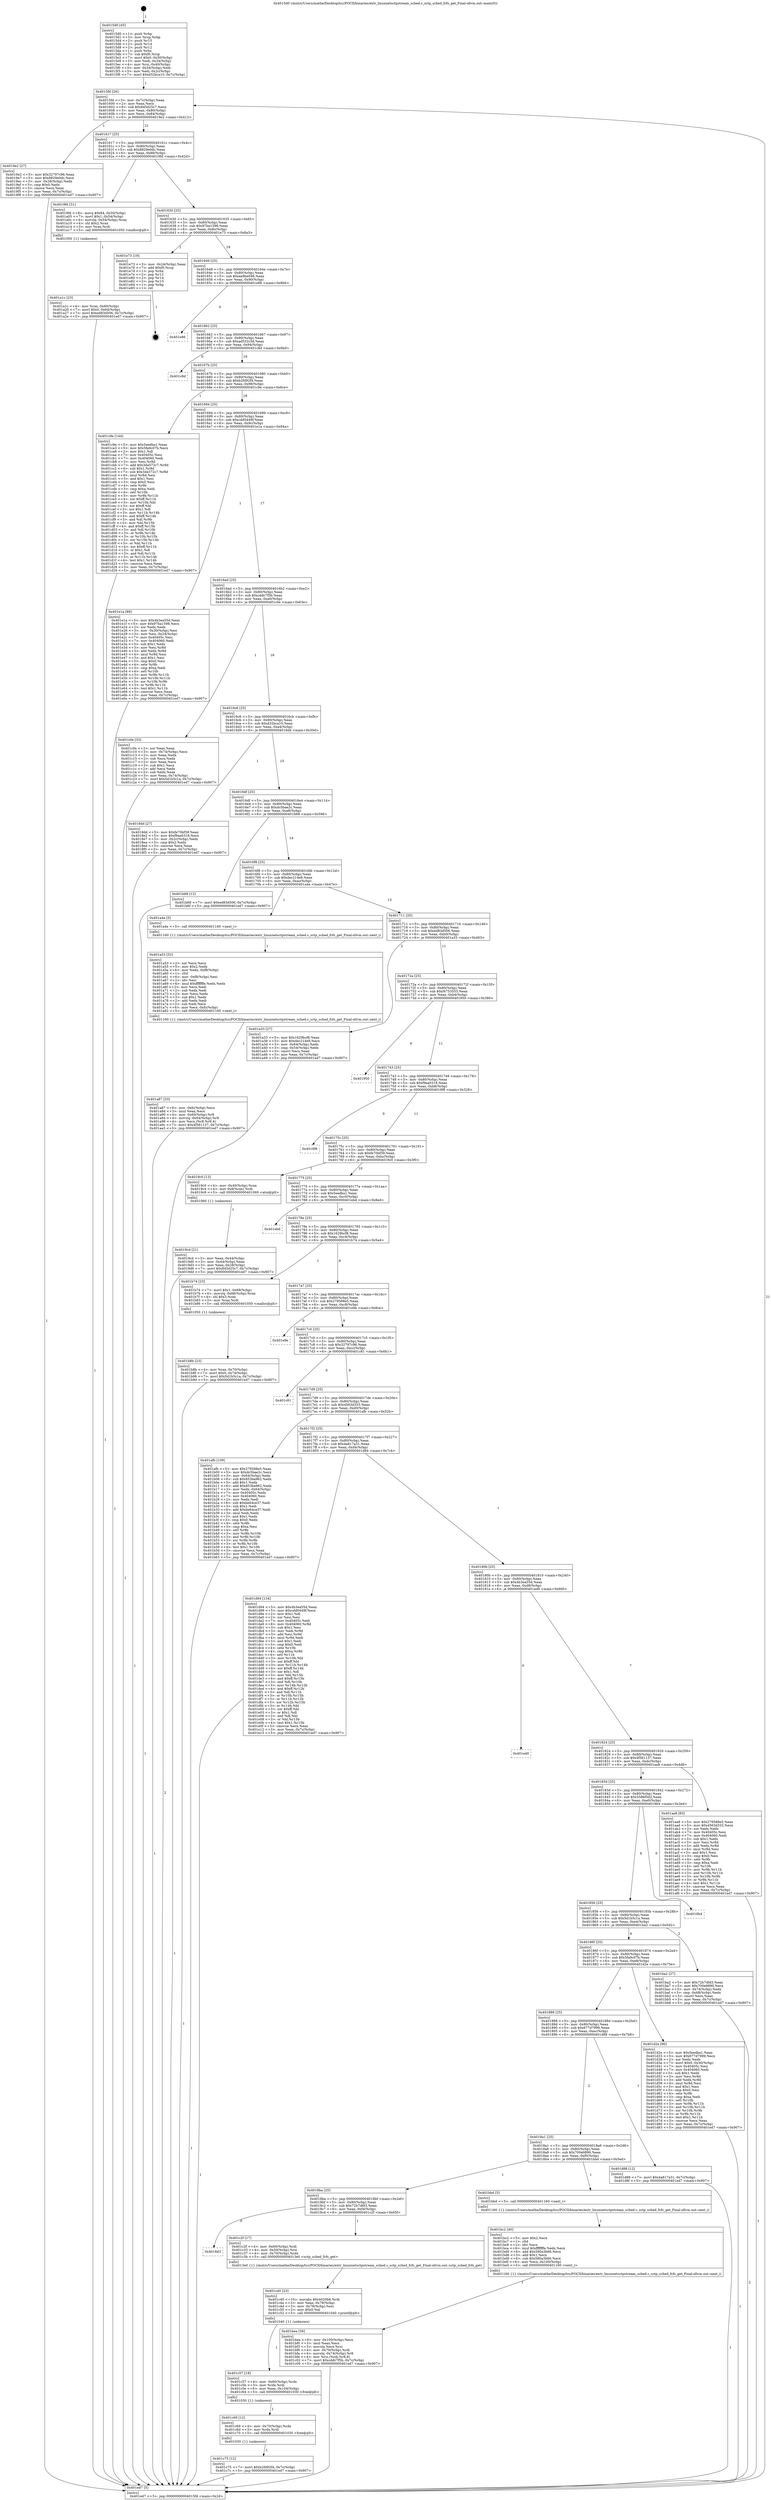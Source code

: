 digraph "0x4015d0" {
  label = "0x4015d0 (/mnt/c/Users/mathe/Desktop/tcc/POCII/binaries/extr_linuxnetsctpstream_sched.c_sctp_sched_fcfs_get_Final-ollvm.out::main(0))"
  labelloc = "t"
  node[shape=record]

  Entry [label="",width=0.3,height=0.3,shape=circle,fillcolor=black,style=filled]
  "0x4015fd" [label="{
     0x4015fd [26]\l
     | [instrs]\l
     &nbsp;&nbsp;0x4015fd \<+3\>: mov -0x7c(%rbp),%eax\l
     &nbsp;&nbsp;0x401600 \<+2\>: mov %eax,%ecx\l
     &nbsp;&nbsp;0x401602 \<+6\>: sub $0x845d25c7,%ecx\l
     &nbsp;&nbsp;0x401608 \<+3\>: mov %eax,-0x80(%rbp)\l
     &nbsp;&nbsp;0x40160b \<+6\>: mov %ecx,-0x84(%rbp)\l
     &nbsp;&nbsp;0x401611 \<+6\>: je 00000000004019e2 \<main+0x412\>\l
  }"]
  "0x4019e2" [label="{
     0x4019e2 [27]\l
     | [instrs]\l
     &nbsp;&nbsp;0x4019e2 \<+5\>: mov $0x32797c96,%eax\l
     &nbsp;&nbsp;0x4019e7 \<+5\>: mov $0x8829e0dc,%ecx\l
     &nbsp;&nbsp;0x4019ec \<+3\>: mov -0x28(%rbp),%edx\l
     &nbsp;&nbsp;0x4019ef \<+3\>: cmp $0x0,%edx\l
     &nbsp;&nbsp;0x4019f2 \<+3\>: cmove %ecx,%eax\l
     &nbsp;&nbsp;0x4019f5 \<+3\>: mov %eax,-0x7c(%rbp)\l
     &nbsp;&nbsp;0x4019f8 \<+5\>: jmp 0000000000401ed7 \<main+0x907\>\l
  }"]
  "0x401617" [label="{
     0x401617 [25]\l
     | [instrs]\l
     &nbsp;&nbsp;0x401617 \<+5\>: jmp 000000000040161c \<main+0x4c\>\l
     &nbsp;&nbsp;0x40161c \<+3\>: mov -0x80(%rbp),%eax\l
     &nbsp;&nbsp;0x40161f \<+5\>: sub $0x8829e0dc,%eax\l
     &nbsp;&nbsp;0x401624 \<+6\>: mov %eax,-0x88(%rbp)\l
     &nbsp;&nbsp;0x40162a \<+6\>: je 00000000004019fd \<main+0x42d\>\l
  }"]
  Exit [label="",width=0.3,height=0.3,shape=circle,fillcolor=black,style=filled,peripheries=2]
  "0x4019fd" [label="{
     0x4019fd [31]\l
     | [instrs]\l
     &nbsp;&nbsp;0x4019fd \<+8\>: movq $0x64,-0x50(%rbp)\l
     &nbsp;&nbsp;0x401a05 \<+7\>: movl $0x1,-0x54(%rbp)\l
     &nbsp;&nbsp;0x401a0c \<+4\>: movslq -0x54(%rbp),%rax\l
     &nbsp;&nbsp;0x401a10 \<+4\>: shl $0x2,%rax\l
     &nbsp;&nbsp;0x401a14 \<+3\>: mov %rax,%rdi\l
     &nbsp;&nbsp;0x401a17 \<+5\>: call 0000000000401050 \<malloc@plt\>\l
     | [calls]\l
     &nbsp;&nbsp;0x401050 \{1\} (unknown)\l
  }"]
  "0x401630" [label="{
     0x401630 [25]\l
     | [instrs]\l
     &nbsp;&nbsp;0x401630 \<+5\>: jmp 0000000000401635 \<main+0x65\>\l
     &nbsp;&nbsp;0x401635 \<+3\>: mov -0x80(%rbp),%eax\l
     &nbsp;&nbsp;0x401638 \<+5\>: sub $0x97ba1598,%eax\l
     &nbsp;&nbsp;0x40163d \<+6\>: mov %eax,-0x8c(%rbp)\l
     &nbsp;&nbsp;0x401643 \<+6\>: je 0000000000401e73 \<main+0x8a3\>\l
  }"]
  "0x401c75" [label="{
     0x401c75 [12]\l
     | [instrs]\l
     &nbsp;&nbsp;0x401c75 \<+7\>: movl $0xb2fd92f4,-0x7c(%rbp)\l
     &nbsp;&nbsp;0x401c7c \<+5\>: jmp 0000000000401ed7 \<main+0x907\>\l
  }"]
  "0x401e73" [label="{
     0x401e73 [19]\l
     | [instrs]\l
     &nbsp;&nbsp;0x401e73 \<+3\>: mov -0x24(%rbp),%eax\l
     &nbsp;&nbsp;0x401e76 \<+7\>: add $0xf0,%rsp\l
     &nbsp;&nbsp;0x401e7d \<+1\>: pop %rbx\l
     &nbsp;&nbsp;0x401e7e \<+2\>: pop %r12\l
     &nbsp;&nbsp;0x401e80 \<+2\>: pop %r14\l
     &nbsp;&nbsp;0x401e82 \<+2\>: pop %r15\l
     &nbsp;&nbsp;0x401e84 \<+1\>: pop %rbp\l
     &nbsp;&nbsp;0x401e85 \<+1\>: ret\l
  }"]
  "0x401649" [label="{
     0x401649 [25]\l
     | [instrs]\l
     &nbsp;&nbsp;0x401649 \<+5\>: jmp 000000000040164e \<main+0x7e\>\l
     &nbsp;&nbsp;0x40164e \<+3\>: mov -0x80(%rbp),%eax\l
     &nbsp;&nbsp;0x401651 \<+5\>: sub $0xaa9be046,%eax\l
     &nbsp;&nbsp;0x401656 \<+6\>: mov %eax,-0x90(%rbp)\l
     &nbsp;&nbsp;0x40165c \<+6\>: je 0000000000401e86 \<main+0x8b6\>\l
  }"]
  "0x401c69" [label="{
     0x401c69 [12]\l
     | [instrs]\l
     &nbsp;&nbsp;0x401c69 \<+4\>: mov -0x70(%rbp),%rdx\l
     &nbsp;&nbsp;0x401c6d \<+3\>: mov %rdx,%rdi\l
     &nbsp;&nbsp;0x401c70 \<+5\>: call 0000000000401030 \<free@plt\>\l
     | [calls]\l
     &nbsp;&nbsp;0x401030 \{1\} (unknown)\l
  }"]
  "0x401e86" [label="{
     0x401e86\l
  }", style=dashed]
  "0x401662" [label="{
     0x401662 [25]\l
     | [instrs]\l
     &nbsp;&nbsp;0x401662 \<+5\>: jmp 0000000000401667 \<main+0x97\>\l
     &nbsp;&nbsp;0x401667 \<+3\>: mov -0x80(%rbp),%eax\l
     &nbsp;&nbsp;0x40166a \<+5\>: sub $0xad532c3d,%eax\l
     &nbsp;&nbsp;0x40166f \<+6\>: mov %eax,-0x94(%rbp)\l
     &nbsp;&nbsp;0x401675 \<+6\>: je 0000000000401c8d \<main+0x6bd\>\l
  }"]
  "0x401c57" [label="{
     0x401c57 [18]\l
     | [instrs]\l
     &nbsp;&nbsp;0x401c57 \<+4\>: mov -0x60(%rbp),%rdx\l
     &nbsp;&nbsp;0x401c5b \<+3\>: mov %rdx,%rdi\l
     &nbsp;&nbsp;0x401c5e \<+6\>: mov %eax,-0x104(%rbp)\l
     &nbsp;&nbsp;0x401c64 \<+5\>: call 0000000000401030 \<free@plt\>\l
     | [calls]\l
     &nbsp;&nbsp;0x401030 \{1\} (unknown)\l
  }"]
  "0x401c8d" [label="{
     0x401c8d\l
  }", style=dashed]
  "0x40167b" [label="{
     0x40167b [25]\l
     | [instrs]\l
     &nbsp;&nbsp;0x40167b \<+5\>: jmp 0000000000401680 \<main+0xb0\>\l
     &nbsp;&nbsp;0x401680 \<+3\>: mov -0x80(%rbp),%eax\l
     &nbsp;&nbsp;0x401683 \<+5\>: sub $0xb2fd92f4,%eax\l
     &nbsp;&nbsp;0x401688 \<+6\>: mov %eax,-0x98(%rbp)\l
     &nbsp;&nbsp;0x40168e \<+6\>: je 0000000000401c9e \<main+0x6ce\>\l
  }"]
  "0x401c40" [label="{
     0x401c40 [23]\l
     | [instrs]\l
     &nbsp;&nbsp;0x401c40 \<+10\>: movabs $0x4020b6,%rdi\l
     &nbsp;&nbsp;0x401c4a \<+3\>: mov %eax,-0x78(%rbp)\l
     &nbsp;&nbsp;0x401c4d \<+3\>: mov -0x78(%rbp),%esi\l
     &nbsp;&nbsp;0x401c50 \<+2\>: mov $0x0,%al\l
     &nbsp;&nbsp;0x401c52 \<+5\>: call 0000000000401040 \<printf@plt\>\l
     | [calls]\l
     &nbsp;&nbsp;0x401040 \{1\} (unknown)\l
  }"]
  "0x401c9e" [label="{
     0x401c9e [144]\l
     | [instrs]\l
     &nbsp;&nbsp;0x401c9e \<+5\>: mov $0x5eedba1,%eax\l
     &nbsp;&nbsp;0x401ca3 \<+5\>: mov $0x5fa9c07b,%ecx\l
     &nbsp;&nbsp;0x401ca8 \<+2\>: mov $0x1,%dl\l
     &nbsp;&nbsp;0x401caa \<+7\>: mov 0x40405c,%esi\l
     &nbsp;&nbsp;0x401cb1 \<+7\>: mov 0x404060,%edi\l
     &nbsp;&nbsp;0x401cb8 \<+3\>: mov %esi,%r8d\l
     &nbsp;&nbsp;0x401cbb \<+7\>: add $0x3da572c7,%r8d\l
     &nbsp;&nbsp;0x401cc2 \<+4\>: sub $0x1,%r8d\l
     &nbsp;&nbsp;0x401cc6 \<+7\>: sub $0x3da572c7,%r8d\l
     &nbsp;&nbsp;0x401ccd \<+4\>: imul %r8d,%esi\l
     &nbsp;&nbsp;0x401cd1 \<+3\>: and $0x1,%esi\l
     &nbsp;&nbsp;0x401cd4 \<+3\>: cmp $0x0,%esi\l
     &nbsp;&nbsp;0x401cd7 \<+4\>: sete %r9b\l
     &nbsp;&nbsp;0x401cdb \<+3\>: cmp $0xa,%edi\l
     &nbsp;&nbsp;0x401cde \<+4\>: setl %r10b\l
     &nbsp;&nbsp;0x401ce2 \<+3\>: mov %r9b,%r11b\l
     &nbsp;&nbsp;0x401ce5 \<+4\>: xor $0xff,%r11b\l
     &nbsp;&nbsp;0x401ce9 \<+3\>: mov %r10b,%bl\l
     &nbsp;&nbsp;0x401cec \<+3\>: xor $0xff,%bl\l
     &nbsp;&nbsp;0x401cef \<+3\>: xor $0x1,%dl\l
     &nbsp;&nbsp;0x401cf2 \<+3\>: mov %r11b,%r14b\l
     &nbsp;&nbsp;0x401cf5 \<+4\>: and $0xff,%r14b\l
     &nbsp;&nbsp;0x401cf9 \<+3\>: and %dl,%r9b\l
     &nbsp;&nbsp;0x401cfc \<+3\>: mov %bl,%r15b\l
     &nbsp;&nbsp;0x401cff \<+4\>: and $0xff,%r15b\l
     &nbsp;&nbsp;0x401d03 \<+3\>: and %dl,%r10b\l
     &nbsp;&nbsp;0x401d06 \<+3\>: or %r9b,%r14b\l
     &nbsp;&nbsp;0x401d09 \<+3\>: or %r10b,%r15b\l
     &nbsp;&nbsp;0x401d0c \<+3\>: xor %r15b,%r14b\l
     &nbsp;&nbsp;0x401d0f \<+3\>: or %bl,%r11b\l
     &nbsp;&nbsp;0x401d12 \<+4\>: xor $0xff,%r11b\l
     &nbsp;&nbsp;0x401d16 \<+3\>: or $0x1,%dl\l
     &nbsp;&nbsp;0x401d19 \<+3\>: and %dl,%r11b\l
     &nbsp;&nbsp;0x401d1c \<+3\>: or %r11b,%r14b\l
     &nbsp;&nbsp;0x401d1f \<+4\>: test $0x1,%r14b\l
     &nbsp;&nbsp;0x401d23 \<+3\>: cmovne %ecx,%eax\l
     &nbsp;&nbsp;0x401d26 \<+3\>: mov %eax,-0x7c(%rbp)\l
     &nbsp;&nbsp;0x401d29 \<+5\>: jmp 0000000000401ed7 \<main+0x907\>\l
  }"]
  "0x401694" [label="{
     0x401694 [25]\l
     | [instrs]\l
     &nbsp;&nbsp;0x401694 \<+5\>: jmp 0000000000401699 \<main+0xc9\>\l
     &nbsp;&nbsp;0x401699 \<+3\>: mov -0x80(%rbp),%eax\l
     &nbsp;&nbsp;0x40169c \<+5\>: sub $0xcdd0449f,%eax\l
     &nbsp;&nbsp;0x4016a1 \<+6\>: mov %eax,-0x9c(%rbp)\l
     &nbsp;&nbsp;0x4016a7 \<+6\>: je 0000000000401e1a \<main+0x84a\>\l
  }"]
  "0x4018d3" [label="{
     0x4018d3\l
  }", style=dashed]
  "0x401e1a" [label="{
     0x401e1a [89]\l
     | [instrs]\l
     &nbsp;&nbsp;0x401e1a \<+5\>: mov $0x4b3ea55d,%eax\l
     &nbsp;&nbsp;0x401e1f \<+5\>: mov $0x97ba1598,%ecx\l
     &nbsp;&nbsp;0x401e24 \<+2\>: xor %edx,%edx\l
     &nbsp;&nbsp;0x401e26 \<+3\>: mov -0x30(%rbp),%esi\l
     &nbsp;&nbsp;0x401e29 \<+3\>: mov %esi,-0x24(%rbp)\l
     &nbsp;&nbsp;0x401e2c \<+7\>: mov 0x40405c,%esi\l
     &nbsp;&nbsp;0x401e33 \<+7\>: mov 0x404060,%edi\l
     &nbsp;&nbsp;0x401e3a \<+3\>: sub $0x1,%edx\l
     &nbsp;&nbsp;0x401e3d \<+3\>: mov %esi,%r8d\l
     &nbsp;&nbsp;0x401e40 \<+3\>: add %edx,%r8d\l
     &nbsp;&nbsp;0x401e43 \<+4\>: imul %r8d,%esi\l
     &nbsp;&nbsp;0x401e47 \<+3\>: and $0x1,%esi\l
     &nbsp;&nbsp;0x401e4a \<+3\>: cmp $0x0,%esi\l
     &nbsp;&nbsp;0x401e4d \<+4\>: sete %r9b\l
     &nbsp;&nbsp;0x401e51 \<+3\>: cmp $0xa,%edi\l
     &nbsp;&nbsp;0x401e54 \<+4\>: setl %r10b\l
     &nbsp;&nbsp;0x401e58 \<+3\>: mov %r9b,%r11b\l
     &nbsp;&nbsp;0x401e5b \<+3\>: and %r10b,%r11b\l
     &nbsp;&nbsp;0x401e5e \<+3\>: xor %r10b,%r9b\l
     &nbsp;&nbsp;0x401e61 \<+3\>: or %r9b,%r11b\l
     &nbsp;&nbsp;0x401e64 \<+4\>: test $0x1,%r11b\l
     &nbsp;&nbsp;0x401e68 \<+3\>: cmovne %ecx,%eax\l
     &nbsp;&nbsp;0x401e6b \<+3\>: mov %eax,-0x7c(%rbp)\l
     &nbsp;&nbsp;0x401e6e \<+5\>: jmp 0000000000401ed7 \<main+0x907\>\l
  }"]
  "0x4016ad" [label="{
     0x4016ad [25]\l
     | [instrs]\l
     &nbsp;&nbsp;0x4016ad \<+5\>: jmp 00000000004016b2 \<main+0xe2\>\l
     &nbsp;&nbsp;0x4016b2 \<+3\>: mov -0x80(%rbp),%eax\l
     &nbsp;&nbsp;0x4016b5 \<+5\>: sub $0xcddc7f5b,%eax\l
     &nbsp;&nbsp;0x4016ba \<+6\>: mov %eax,-0xa0(%rbp)\l
     &nbsp;&nbsp;0x4016c0 \<+6\>: je 0000000000401c0e \<main+0x63e\>\l
  }"]
  "0x401c2f" [label="{
     0x401c2f [17]\l
     | [instrs]\l
     &nbsp;&nbsp;0x401c2f \<+4\>: mov -0x60(%rbp),%rdi\l
     &nbsp;&nbsp;0x401c33 \<+4\>: mov -0x50(%rbp),%rsi\l
     &nbsp;&nbsp;0x401c37 \<+4\>: mov -0x70(%rbp),%rdx\l
     &nbsp;&nbsp;0x401c3b \<+5\>: call 00000000004013e0 \<sctp_sched_fcfs_get\>\l
     | [calls]\l
     &nbsp;&nbsp;0x4013e0 \{1\} (/mnt/c/Users/mathe/Desktop/tcc/POCII/binaries/extr_linuxnetsctpstream_sched.c_sctp_sched_fcfs_get_Final-ollvm.out::sctp_sched_fcfs_get)\l
  }"]
  "0x401c0e" [label="{
     0x401c0e [33]\l
     | [instrs]\l
     &nbsp;&nbsp;0x401c0e \<+2\>: xor %eax,%eax\l
     &nbsp;&nbsp;0x401c10 \<+3\>: mov -0x74(%rbp),%ecx\l
     &nbsp;&nbsp;0x401c13 \<+2\>: mov %eax,%edx\l
     &nbsp;&nbsp;0x401c15 \<+2\>: sub %ecx,%edx\l
     &nbsp;&nbsp;0x401c17 \<+2\>: mov %eax,%ecx\l
     &nbsp;&nbsp;0x401c19 \<+3\>: sub $0x1,%ecx\l
     &nbsp;&nbsp;0x401c1c \<+2\>: add %ecx,%edx\l
     &nbsp;&nbsp;0x401c1e \<+2\>: sub %edx,%eax\l
     &nbsp;&nbsp;0x401c20 \<+3\>: mov %eax,-0x74(%rbp)\l
     &nbsp;&nbsp;0x401c23 \<+7\>: movl $0x5d1b5c1a,-0x7c(%rbp)\l
     &nbsp;&nbsp;0x401c2a \<+5\>: jmp 0000000000401ed7 \<main+0x907\>\l
  }"]
  "0x4016c6" [label="{
     0x4016c6 [25]\l
     | [instrs]\l
     &nbsp;&nbsp;0x4016c6 \<+5\>: jmp 00000000004016cb \<main+0xfb\>\l
     &nbsp;&nbsp;0x4016cb \<+3\>: mov -0x80(%rbp),%eax\l
     &nbsp;&nbsp;0x4016ce \<+5\>: sub $0xd32bca10,%eax\l
     &nbsp;&nbsp;0x4016d3 \<+6\>: mov %eax,-0xa4(%rbp)\l
     &nbsp;&nbsp;0x4016d9 \<+6\>: je 00000000004018dd \<main+0x30d\>\l
  }"]
  "0x401bea" [label="{
     0x401bea [36]\l
     | [instrs]\l
     &nbsp;&nbsp;0x401bea \<+6\>: mov -0x100(%rbp),%ecx\l
     &nbsp;&nbsp;0x401bf0 \<+3\>: imul %eax,%ecx\l
     &nbsp;&nbsp;0x401bf3 \<+3\>: movslq %ecx,%rsi\l
     &nbsp;&nbsp;0x401bf6 \<+4\>: mov -0x70(%rbp),%rdi\l
     &nbsp;&nbsp;0x401bfa \<+4\>: movslq -0x74(%rbp),%r8\l
     &nbsp;&nbsp;0x401bfe \<+4\>: mov %rsi,(%rdi,%r8,8)\l
     &nbsp;&nbsp;0x401c02 \<+7\>: movl $0xcddc7f5b,-0x7c(%rbp)\l
     &nbsp;&nbsp;0x401c09 \<+5\>: jmp 0000000000401ed7 \<main+0x907\>\l
  }"]
  "0x4018dd" [label="{
     0x4018dd [27]\l
     | [instrs]\l
     &nbsp;&nbsp;0x4018dd \<+5\>: mov $0xfe70bf39,%eax\l
     &nbsp;&nbsp;0x4018e2 \<+5\>: mov $0xf9aa0318,%ecx\l
     &nbsp;&nbsp;0x4018e7 \<+3\>: mov -0x2c(%rbp),%edx\l
     &nbsp;&nbsp;0x4018ea \<+3\>: cmp $0x2,%edx\l
     &nbsp;&nbsp;0x4018ed \<+3\>: cmovne %ecx,%eax\l
     &nbsp;&nbsp;0x4018f0 \<+3\>: mov %eax,-0x7c(%rbp)\l
     &nbsp;&nbsp;0x4018f3 \<+5\>: jmp 0000000000401ed7 \<main+0x907\>\l
  }"]
  "0x4016df" [label="{
     0x4016df [25]\l
     | [instrs]\l
     &nbsp;&nbsp;0x4016df \<+5\>: jmp 00000000004016e4 \<main+0x114\>\l
     &nbsp;&nbsp;0x4016e4 \<+3\>: mov -0x80(%rbp),%eax\l
     &nbsp;&nbsp;0x4016e7 \<+5\>: sub $0xdc5bae2c,%eax\l
     &nbsp;&nbsp;0x4016ec \<+6\>: mov %eax,-0xa8(%rbp)\l
     &nbsp;&nbsp;0x4016f2 \<+6\>: je 0000000000401b68 \<main+0x598\>\l
  }"]
  "0x401ed7" [label="{
     0x401ed7 [5]\l
     | [instrs]\l
     &nbsp;&nbsp;0x401ed7 \<+5\>: jmp 00000000004015fd \<main+0x2d\>\l
  }"]
  "0x4015d0" [label="{
     0x4015d0 [45]\l
     | [instrs]\l
     &nbsp;&nbsp;0x4015d0 \<+1\>: push %rbp\l
     &nbsp;&nbsp;0x4015d1 \<+3\>: mov %rsp,%rbp\l
     &nbsp;&nbsp;0x4015d4 \<+2\>: push %r15\l
     &nbsp;&nbsp;0x4015d6 \<+2\>: push %r14\l
     &nbsp;&nbsp;0x4015d8 \<+2\>: push %r12\l
     &nbsp;&nbsp;0x4015da \<+1\>: push %rbx\l
     &nbsp;&nbsp;0x4015db \<+7\>: sub $0xf0,%rsp\l
     &nbsp;&nbsp;0x4015e2 \<+7\>: movl $0x0,-0x30(%rbp)\l
     &nbsp;&nbsp;0x4015e9 \<+3\>: mov %edi,-0x34(%rbp)\l
     &nbsp;&nbsp;0x4015ec \<+4\>: mov %rsi,-0x40(%rbp)\l
     &nbsp;&nbsp;0x4015f0 \<+3\>: mov -0x34(%rbp),%edi\l
     &nbsp;&nbsp;0x4015f3 \<+3\>: mov %edi,-0x2c(%rbp)\l
     &nbsp;&nbsp;0x4015f6 \<+7\>: movl $0xd32bca10,-0x7c(%rbp)\l
  }"]
  "0x401bc2" [label="{
     0x401bc2 [40]\l
     | [instrs]\l
     &nbsp;&nbsp;0x401bc2 \<+5\>: mov $0x2,%ecx\l
     &nbsp;&nbsp;0x401bc7 \<+1\>: cltd\l
     &nbsp;&nbsp;0x401bc8 \<+2\>: idiv %ecx\l
     &nbsp;&nbsp;0x401bca \<+6\>: imul $0xfffffffe,%edx,%ecx\l
     &nbsp;&nbsp;0x401bd0 \<+6\>: add $0x580a3b66,%ecx\l
     &nbsp;&nbsp;0x401bd6 \<+3\>: add $0x1,%ecx\l
     &nbsp;&nbsp;0x401bd9 \<+6\>: sub $0x580a3b66,%ecx\l
     &nbsp;&nbsp;0x401bdf \<+6\>: mov %ecx,-0x100(%rbp)\l
     &nbsp;&nbsp;0x401be5 \<+5\>: call 0000000000401160 \<next_i\>\l
     | [calls]\l
     &nbsp;&nbsp;0x401160 \{1\} (/mnt/c/Users/mathe/Desktop/tcc/POCII/binaries/extr_linuxnetsctpstream_sched.c_sctp_sched_fcfs_get_Final-ollvm.out::next_i)\l
  }"]
  "0x401b68" [label="{
     0x401b68 [12]\l
     | [instrs]\l
     &nbsp;&nbsp;0x401b68 \<+7\>: movl $0xed83d506,-0x7c(%rbp)\l
     &nbsp;&nbsp;0x401b6f \<+5\>: jmp 0000000000401ed7 \<main+0x907\>\l
  }"]
  "0x4016f8" [label="{
     0x4016f8 [25]\l
     | [instrs]\l
     &nbsp;&nbsp;0x4016f8 \<+5\>: jmp 00000000004016fd \<main+0x12d\>\l
     &nbsp;&nbsp;0x4016fd \<+3\>: mov -0x80(%rbp),%eax\l
     &nbsp;&nbsp;0x401700 \<+5\>: sub $0xdec214e9,%eax\l
     &nbsp;&nbsp;0x401705 \<+6\>: mov %eax,-0xac(%rbp)\l
     &nbsp;&nbsp;0x40170b \<+6\>: je 0000000000401a4e \<main+0x47e\>\l
  }"]
  "0x4018ba" [label="{
     0x4018ba [25]\l
     | [instrs]\l
     &nbsp;&nbsp;0x4018ba \<+5\>: jmp 00000000004018bf \<main+0x2ef\>\l
     &nbsp;&nbsp;0x4018bf \<+3\>: mov -0x80(%rbp),%eax\l
     &nbsp;&nbsp;0x4018c2 \<+5\>: sub $0x72b7dfd3,%eax\l
     &nbsp;&nbsp;0x4018c7 \<+6\>: mov %eax,-0xf4(%rbp)\l
     &nbsp;&nbsp;0x4018cd \<+6\>: je 0000000000401c2f \<main+0x65f\>\l
  }"]
  "0x401a4e" [label="{
     0x401a4e [5]\l
     | [instrs]\l
     &nbsp;&nbsp;0x401a4e \<+5\>: call 0000000000401160 \<next_i\>\l
     | [calls]\l
     &nbsp;&nbsp;0x401160 \{1\} (/mnt/c/Users/mathe/Desktop/tcc/POCII/binaries/extr_linuxnetsctpstream_sched.c_sctp_sched_fcfs_get_Final-ollvm.out::next_i)\l
  }"]
  "0x401711" [label="{
     0x401711 [25]\l
     | [instrs]\l
     &nbsp;&nbsp;0x401711 \<+5\>: jmp 0000000000401716 \<main+0x146\>\l
     &nbsp;&nbsp;0x401716 \<+3\>: mov -0x80(%rbp),%eax\l
     &nbsp;&nbsp;0x401719 \<+5\>: sub $0xed83d506,%eax\l
     &nbsp;&nbsp;0x40171e \<+6\>: mov %eax,-0xb0(%rbp)\l
     &nbsp;&nbsp;0x401724 \<+6\>: je 0000000000401a33 \<main+0x463\>\l
  }"]
  "0x401bbd" [label="{
     0x401bbd [5]\l
     | [instrs]\l
     &nbsp;&nbsp;0x401bbd \<+5\>: call 0000000000401160 \<next_i\>\l
     | [calls]\l
     &nbsp;&nbsp;0x401160 \{1\} (/mnt/c/Users/mathe/Desktop/tcc/POCII/binaries/extr_linuxnetsctpstream_sched.c_sctp_sched_fcfs_get_Final-ollvm.out::next_i)\l
  }"]
  "0x401a33" [label="{
     0x401a33 [27]\l
     | [instrs]\l
     &nbsp;&nbsp;0x401a33 \<+5\>: mov $0x1629bcf8,%eax\l
     &nbsp;&nbsp;0x401a38 \<+5\>: mov $0xdec214e9,%ecx\l
     &nbsp;&nbsp;0x401a3d \<+3\>: mov -0x64(%rbp),%edx\l
     &nbsp;&nbsp;0x401a40 \<+3\>: cmp -0x54(%rbp),%edx\l
     &nbsp;&nbsp;0x401a43 \<+3\>: cmovl %ecx,%eax\l
     &nbsp;&nbsp;0x401a46 \<+3\>: mov %eax,-0x7c(%rbp)\l
     &nbsp;&nbsp;0x401a49 \<+5\>: jmp 0000000000401ed7 \<main+0x907\>\l
  }"]
  "0x40172a" [label="{
     0x40172a [25]\l
     | [instrs]\l
     &nbsp;&nbsp;0x40172a \<+5\>: jmp 000000000040172f \<main+0x15f\>\l
     &nbsp;&nbsp;0x40172f \<+3\>: mov -0x80(%rbp),%eax\l
     &nbsp;&nbsp;0x401732 \<+5\>: sub $0xf4753553,%eax\l
     &nbsp;&nbsp;0x401737 \<+6\>: mov %eax,-0xb4(%rbp)\l
     &nbsp;&nbsp;0x40173d \<+6\>: je 0000000000401950 \<main+0x380\>\l
  }"]
  "0x4018a1" [label="{
     0x4018a1 [25]\l
     | [instrs]\l
     &nbsp;&nbsp;0x4018a1 \<+5\>: jmp 00000000004018a6 \<main+0x2d6\>\l
     &nbsp;&nbsp;0x4018a6 \<+3\>: mov -0x80(%rbp),%eax\l
     &nbsp;&nbsp;0x4018a9 \<+5\>: sub $0x700e9890,%eax\l
     &nbsp;&nbsp;0x4018ae \<+6\>: mov %eax,-0xf0(%rbp)\l
     &nbsp;&nbsp;0x4018b4 \<+6\>: je 0000000000401bbd \<main+0x5ed\>\l
  }"]
  "0x401950" [label="{
     0x401950\l
  }", style=dashed]
  "0x401743" [label="{
     0x401743 [25]\l
     | [instrs]\l
     &nbsp;&nbsp;0x401743 \<+5\>: jmp 0000000000401748 \<main+0x178\>\l
     &nbsp;&nbsp;0x401748 \<+3\>: mov -0x80(%rbp),%eax\l
     &nbsp;&nbsp;0x40174b \<+5\>: sub $0xf9aa0318,%eax\l
     &nbsp;&nbsp;0x401750 \<+6\>: mov %eax,-0xb8(%rbp)\l
     &nbsp;&nbsp;0x401756 \<+6\>: je 00000000004018f8 \<main+0x328\>\l
  }"]
  "0x401d88" [label="{
     0x401d88 [12]\l
     | [instrs]\l
     &nbsp;&nbsp;0x401d88 \<+7\>: movl $0x4a817a31,-0x7c(%rbp)\l
     &nbsp;&nbsp;0x401d8f \<+5\>: jmp 0000000000401ed7 \<main+0x907\>\l
  }"]
  "0x4018f8" [label="{
     0x4018f8\l
  }", style=dashed]
  "0x40175c" [label="{
     0x40175c [25]\l
     | [instrs]\l
     &nbsp;&nbsp;0x40175c \<+5\>: jmp 0000000000401761 \<main+0x191\>\l
     &nbsp;&nbsp;0x401761 \<+3\>: mov -0x80(%rbp),%eax\l
     &nbsp;&nbsp;0x401764 \<+5\>: sub $0xfe70bf39,%eax\l
     &nbsp;&nbsp;0x401769 \<+6\>: mov %eax,-0xbc(%rbp)\l
     &nbsp;&nbsp;0x40176f \<+6\>: je 00000000004019c0 \<main+0x3f0\>\l
  }"]
  "0x401888" [label="{
     0x401888 [25]\l
     | [instrs]\l
     &nbsp;&nbsp;0x401888 \<+5\>: jmp 000000000040188d \<main+0x2bd\>\l
     &nbsp;&nbsp;0x40188d \<+3\>: mov -0x80(%rbp),%eax\l
     &nbsp;&nbsp;0x401890 \<+5\>: sub $0x677d7999,%eax\l
     &nbsp;&nbsp;0x401895 \<+6\>: mov %eax,-0xec(%rbp)\l
     &nbsp;&nbsp;0x40189b \<+6\>: je 0000000000401d88 \<main+0x7b8\>\l
  }"]
  "0x4019c0" [label="{
     0x4019c0 [13]\l
     | [instrs]\l
     &nbsp;&nbsp;0x4019c0 \<+4\>: mov -0x40(%rbp),%rax\l
     &nbsp;&nbsp;0x4019c4 \<+4\>: mov 0x8(%rax),%rdi\l
     &nbsp;&nbsp;0x4019c8 \<+5\>: call 0000000000401060 \<atoi@plt\>\l
     | [calls]\l
     &nbsp;&nbsp;0x401060 \{1\} (unknown)\l
  }"]
  "0x401775" [label="{
     0x401775 [25]\l
     | [instrs]\l
     &nbsp;&nbsp;0x401775 \<+5\>: jmp 000000000040177a \<main+0x1aa\>\l
     &nbsp;&nbsp;0x40177a \<+3\>: mov -0x80(%rbp),%eax\l
     &nbsp;&nbsp;0x40177d \<+5\>: sub $0x5eedba1,%eax\l
     &nbsp;&nbsp;0x401782 \<+6\>: mov %eax,-0xc0(%rbp)\l
     &nbsp;&nbsp;0x401788 \<+6\>: je 0000000000401ebd \<main+0x8ed\>\l
  }"]
  "0x4019cd" [label="{
     0x4019cd [21]\l
     | [instrs]\l
     &nbsp;&nbsp;0x4019cd \<+3\>: mov %eax,-0x44(%rbp)\l
     &nbsp;&nbsp;0x4019d0 \<+3\>: mov -0x44(%rbp),%eax\l
     &nbsp;&nbsp;0x4019d3 \<+3\>: mov %eax,-0x28(%rbp)\l
     &nbsp;&nbsp;0x4019d6 \<+7\>: movl $0x845d25c7,-0x7c(%rbp)\l
     &nbsp;&nbsp;0x4019dd \<+5\>: jmp 0000000000401ed7 \<main+0x907\>\l
  }"]
  "0x401a1c" [label="{
     0x401a1c [23]\l
     | [instrs]\l
     &nbsp;&nbsp;0x401a1c \<+4\>: mov %rax,-0x60(%rbp)\l
     &nbsp;&nbsp;0x401a20 \<+7\>: movl $0x0,-0x64(%rbp)\l
     &nbsp;&nbsp;0x401a27 \<+7\>: movl $0xed83d506,-0x7c(%rbp)\l
     &nbsp;&nbsp;0x401a2e \<+5\>: jmp 0000000000401ed7 \<main+0x907\>\l
  }"]
  "0x401a53" [label="{
     0x401a53 [52]\l
     | [instrs]\l
     &nbsp;&nbsp;0x401a53 \<+2\>: xor %ecx,%ecx\l
     &nbsp;&nbsp;0x401a55 \<+5\>: mov $0x2,%edx\l
     &nbsp;&nbsp;0x401a5a \<+6\>: mov %edx,-0xf8(%rbp)\l
     &nbsp;&nbsp;0x401a60 \<+1\>: cltd\l
     &nbsp;&nbsp;0x401a61 \<+6\>: mov -0xf8(%rbp),%esi\l
     &nbsp;&nbsp;0x401a67 \<+2\>: idiv %esi\l
     &nbsp;&nbsp;0x401a69 \<+6\>: imul $0xfffffffe,%edx,%edx\l
     &nbsp;&nbsp;0x401a6f \<+2\>: mov %ecx,%edi\l
     &nbsp;&nbsp;0x401a71 \<+2\>: sub %edx,%edi\l
     &nbsp;&nbsp;0x401a73 \<+2\>: mov %ecx,%edx\l
     &nbsp;&nbsp;0x401a75 \<+3\>: sub $0x1,%edx\l
     &nbsp;&nbsp;0x401a78 \<+2\>: add %edx,%edi\l
     &nbsp;&nbsp;0x401a7a \<+2\>: sub %edi,%ecx\l
     &nbsp;&nbsp;0x401a7c \<+6\>: mov %ecx,-0xfc(%rbp)\l
     &nbsp;&nbsp;0x401a82 \<+5\>: call 0000000000401160 \<next_i\>\l
     | [calls]\l
     &nbsp;&nbsp;0x401160 \{1\} (/mnt/c/Users/mathe/Desktop/tcc/POCII/binaries/extr_linuxnetsctpstream_sched.c_sctp_sched_fcfs_get_Final-ollvm.out::next_i)\l
  }"]
  "0x401a87" [label="{
     0x401a87 [33]\l
     | [instrs]\l
     &nbsp;&nbsp;0x401a87 \<+6\>: mov -0xfc(%rbp),%ecx\l
     &nbsp;&nbsp;0x401a8d \<+3\>: imul %eax,%ecx\l
     &nbsp;&nbsp;0x401a90 \<+4\>: mov -0x60(%rbp),%r8\l
     &nbsp;&nbsp;0x401a94 \<+4\>: movslq -0x64(%rbp),%r9\l
     &nbsp;&nbsp;0x401a98 \<+4\>: mov %ecx,(%r8,%r9,4)\l
     &nbsp;&nbsp;0x401a9c \<+7\>: movl $0x4f561137,-0x7c(%rbp)\l
     &nbsp;&nbsp;0x401aa3 \<+5\>: jmp 0000000000401ed7 \<main+0x907\>\l
  }"]
  "0x401d2e" [label="{
     0x401d2e [90]\l
     | [instrs]\l
     &nbsp;&nbsp;0x401d2e \<+5\>: mov $0x5eedba1,%eax\l
     &nbsp;&nbsp;0x401d33 \<+5\>: mov $0x677d7999,%ecx\l
     &nbsp;&nbsp;0x401d38 \<+2\>: xor %edx,%edx\l
     &nbsp;&nbsp;0x401d3a \<+7\>: movl $0x0,-0x30(%rbp)\l
     &nbsp;&nbsp;0x401d41 \<+7\>: mov 0x40405c,%esi\l
     &nbsp;&nbsp;0x401d48 \<+7\>: mov 0x404060,%edi\l
     &nbsp;&nbsp;0x401d4f \<+3\>: sub $0x1,%edx\l
     &nbsp;&nbsp;0x401d52 \<+3\>: mov %esi,%r8d\l
     &nbsp;&nbsp;0x401d55 \<+3\>: add %edx,%r8d\l
     &nbsp;&nbsp;0x401d58 \<+4\>: imul %r8d,%esi\l
     &nbsp;&nbsp;0x401d5c \<+3\>: and $0x1,%esi\l
     &nbsp;&nbsp;0x401d5f \<+3\>: cmp $0x0,%esi\l
     &nbsp;&nbsp;0x401d62 \<+4\>: sete %r9b\l
     &nbsp;&nbsp;0x401d66 \<+3\>: cmp $0xa,%edi\l
     &nbsp;&nbsp;0x401d69 \<+4\>: setl %r10b\l
     &nbsp;&nbsp;0x401d6d \<+3\>: mov %r9b,%r11b\l
     &nbsp;&nbsp;0x401d70 \<+3\>: and %r10b,%r11b\l
     &nbsp;&nbsp;0x401d73 \<+3\>: xor %r10b,%r9b\l
     &nbsp;&nbsp;0x401d76 \<+3\>: or %r9b,%r11b\l
     &nbsp;&nbsp;0x401d79 \<+4\>: test $0x1,%r11b\l
     &nbsp;&nbsp;0x401d7d \<+3\>: cmovne %ecx,%eax\l
     &nbsp;&nbsp;0x401d80 \<+3\>: mov %eax,-0x7c(%rbp)\l
     &nbsp;&nbsp;0x401d83 \<+5\>: jmp 0000000000401ed7 \<main+0x907\>\l
  }"]
  "0x401ebd" [label="{
     0x401ebd\l
  }", style=dashed]
  "0x40178e" [label="{
     0x40178e [25]\l
     | [instrs]\l
     &nbsp;&nbsp;0x40178e \<+5\>: jmp 0000000000401793 \<main+0x1c3\>\l
     &nbsp;&nbsp;0x401793 \<+3\>: mov -0x80(%rbp),%eax\l
     &nbsp;&nbsp;0x401796 \<+5\>: sub $0x1629bcf8,%eax\l
     &nbsp;&nbsp;0x40179b \<+6\>: mov %eax,-0xc4(%rbp)\l
     &nbsp;&nbsp;0x4017a1 \<+6\>: je 0000000000401b74 \<main+0x5a4\>\l
  }"]
  "0x40186f" [label="{
     0x40186f [25]\l
     | [instrs]\l
     &nbsp;&nbsp;0x40186f \<+5\>: jmp 0000000000401874 \<main+0x2a4\>\l
     &nbsp;&nbsp;0x401874 \<+3\>: mov -0x80(%rbp),%eax\l
     &nbsp;&nbsp;0x401877 \<+5\>: sub $0x5fa9c07b,%eax\l
     &nbsp;&nbsp;0x40187c \<+6\>: mov %eax,-0xe8(%rbp)\l
     &nbsp;&nbsp;0x401882 \<+6\>: je 0000000000401d2e \<main+0x75e\>\l
  }"]
  "0x401b74" [label="{
     0x401b74 [23]\l
     | [instrs]\l
     &nbsp;&nbsp;0x401b74 \<+7\>: movl $0x1,-0x68(%rbp)\l
     &nbsp;&nbsp;0x401b7b \<+4\>: movslq -0x68(%rbp),%rax\l
     &nbsp;&nbsp;0x401b7f \<+4\>: shl $0x3,%rax\l
     &nbsp;&nbsp;0x401b83 \<+3\>: mov %rax,%rdi\l
     &nbsp;&nbsp;0x401b86 \<+5\>: call 0000000000401050 \<malloc@plt\>\l
     | [calls]\l
     &nbsp;&nbsp;0x401050 \{1\} (unknown)\l
  }"]
  "0x4017a7" [label="{
     0x4017a7 [25]\l
     | [instrs]\l
     &nbsp;&nbsp;0x4017a7 \<+5\>: jmp 00000000004017ac \<main+0x1dc\>\l
     &nbsp;&nbsp;0x4017ac \<+3\>: mov -0x80(%rbp),%eax\l
     &nbsp;&nbsp;0x4017af \<+5\>: sub $0x279588e5,%eax\l
     &nbsp;&nbsp;0x4017b4 \<+6\>: mov %eax,-0xc8(%rbp)\l
     &nbsp;&nbsp;0x4017ba \<+6\>: je 0000000000401e9e \<main+0x8ce\>\l
  }"]
  "0x401ba2" [label="{
     0x401ba2 [27]\l
     | [instrs]\l
     &nbsp;&nbsp;0x401ba2 \<+5\>: mov $0x72b7dfd3,%eax\l
     &nbsp;&nbsp;0x401ba7 \<+5\>: mov $0x700e9890,%ecx\l
     &nbsp;&nbsp;0x401bac \<+3\>: mov -0x74(%rbp),%edx\l
     &nbsp;&nbsp;0x401baf \<+3\>: cmp -0x68(%rbp),%edx\l
     &nbsp;&nbsp;0x401bb2 \<+3\>: cmovl %ecx,%eax\l
     &nbsp;&nbsp;0x401bb5 \<+3\>: mov %eax,-0x7c(%rbp)\l
     &nbsp;&nbsp;0x401bb8 \<+5\>: jmp 0000000000401ed7 \<main+0x907\>\l
  }"]
  "0x401e9e" [label="{
     0x401e9e\l
  }", style=dashed]
  "0x4017c0" [label="{
     0x4017c0 [25]\l
     | [instrs]\l
     &nbsp;&nbsp;0x4017c0 \<+5\>: jmp 00000000004017c5 \<main+0x1f5\>\l
     &nbsp;&nbsp;0x4017c5 \<+3\>: mov -0x80(%rbp),%eax\l
     &nbsp;&nbsp;0x4017c8 \<+5\>: sub $0x32797c96,%eax\l
     &nbsp;&nbsp;0x4017cd \<+6\>: mov %eax,-0xcc(%rbp)\l
     &nbsp;&nbsp;0x4017d3 \<+6\>: je 0000000000401c81 \<main+0x6b1\>\l
  }"]
  "0x401856" [label="{
     0x401856 [25]\l
     | [instrs]\l
     &nbsp;&nbsp;0x401856 \<+5\>: jmp 000000000040185b \<main+0x28b\>\l
     &nbsp;&nbsp;0x40185b \<+3\>: mov -0x80(%rbp),%eax\l
     &nbsp;&nbsp;0x40185e \<+5\>: sub $0x5d1b5c1a,%eax\l
     &nbsp;&nbsp;0x401863 \<+6\>: mov %eax,-0xe4(%rbp)\l
     &nbsp;&nbsp;0x401869 \<+6\>: je 0000000000401ba2 \<main+0x5d2\>\l
  }"]
  "0x401c81" [label="{
     0x401c81\l
  }", style=dashed]
  "0x4017d9" [label="{
     0x4017d9 [25]\l
     | [instrs]\l
     &nbsp;&nbsp;0x4017d9 \<+5\>: jmp 00000000004017de \<main+0x20e\>\l
     &nbsp;&nbsp;0x4017de \<+3\>: mov -0x80(%rbp),%eax\l
     &nbsp;&nbsp;0x4017e1 \<+5\>: sub $0x4563d333,%eax\l
     &nbsp;&nbsp;0x4017e6 \<+6\>: mov %eax,-0xd0(%rbp)\l
     &nbsp;&nbsp;0x4017ec \<+6\>: je 0000000000401afb \<main+0x52b\>\l
  }"]
  "0x4019b4" [label="{
     0x4019b4\l
  }", style=dashed]
  "0x401afb" [label="{
     0x401afb [109]\l
     | [instrs]\l
     &nbsp;&nbsp;0x401afb \<+5\>: mov $0x279588e5,%eax\l
     &nbsp;&nbsp;0x401b00 \<+5\>: mov $0xdc5bae2c,%ecx\l
     &nbsp;&nbsp;0x401b05 \<+3\>: mov -0x64(%rbp),%edx\l
     &nbsp;&nbsp;0x401b08 \<+6\>: sub $0x853ba962,%edx\l
     &nbsp;&nbsp;0x401b0e \<+3\>: add $0x1,%edx\l
     &nbsp;&nbsp;0x401b11 \<+6\>: add $0x853ba962,%edx\l
     &nbsp;&nbsp;0x401b17 \<+3\>: mov %edx,-0x64(%rbp)\l
     &nbsp;&nbsp;0x401b1a \<+7\>: mov 0x40405c,%edx\l
     &nbsp;&nbsp;0x401b21 \<+7\>: mov 0x404060,%esi\l
     &nbsp;&nbsp;0x401b28 \<+2\>: mov %edx,%edi\l
     &nbsp;&nbsp;0x401b2a \<+6\>: sub $0xbe64ce37,%edi\l
     &nbsp;&nbsp;0x401b30 \<+3\>: sub $0x1,%edi\l
     &nbsp;&nbsp;0x401b33 \<+6\>: add $0xbe64ce37,%edi\l
     &nbsp;&nbsp;0x401b39 \<+3\>: imul %edi,%edx\l
     &nbsp;&nbsp;0x401b3c \<+3\>: and $0x1,%edx\l
     &nbsp;&nbsp;0x401b3f \<+3\>: cmp $0x0,%edx\l
     &nbsp;&nbsp;0x401b42 \<+4\>: sete %r8b\l
     &nbsp;&nbsp;0x401b46 \<+3\>: cmp $0xa,%esi\l
     &nbsp;&nbsp;0x401b49 \<+4\>: setl %r9b\l
     &nbsp;&nbsp;0x401b4d \<+3\>: mov %r8b,%r10b\l
     &nbsp;&nbsp;0x401b50 \<+3\>: and %r9b,%r10b\l
     &nbsp;&nbsp;0x401b53 \<+3\>: xor %r9b,%r8b\l
     &nbsp;&nbsp;0x401b56 \<+3\>: or %r8b,%r10b\l
     &nbsp;&nbsp;0x401b59 \<+4\>: test $0x1,%r10b\l
     &nbsp;&nbsp;0x401b5d \<+3\>: cmovne %ecx,%eax\l
     &nbsp;&nbsp;0x401b60 \<+3\>: mov %eax,-0x7c(%rbp)\l
     &nbsp;&nbsp;0x401b63 \<+5\>: jmp 0000000000401ed7 \<main+0x907\>\l
  }"]
  "0x4017f2" [label="{
     0x4017f2 [25]\l
     | [instrs]\l
     &nbsp;&nbsp;0x4017f2 \<+5\>: jmp 00000000004017f7 \<main+0x227\>\l
     &nbsp;&nbsp;0x4017f7 \<+3\>: mov -0x80(%rbp),%eax\l
     &nbsp;&nbsp;0x4017fa \<+5\>: sub $0x4a817a31,%eax\l
     &nbsp;&nbsp;0x4017ff \<+6\>: mov %eax,-0xd4(%rbp)\l
     &nbsp;&nbsp;0x401805 \<+6\>: je 0000000000401d94 \<main+0x7c4\>\l
  }"]
  "0x401b8b" [label="{
     0x401b8b [23]\l
     | [instrs]\l
     &nbsp;&nbsp;0x401b8b \<+4\>: mov %rax,-0x70(%rbp)\l
     &nbsp;&nbsp;0x401b8f \<+7\>: movl $0x0,-0x74(%rbp)\l
     &nbsp;&nbsp;0x401b96 \<+7\>: movl $0x5d1b5c1a,-0x7c(%rbp)\l
     &nbsp;&nbsp;0x401b9d \<+5\>: jmp 0000000000401ed7 \<main+0x907\>\l
  }"]
  "0x401d94" [label="{
     0x401d94 [134]\l
     | [instrs]\l
     &nbsp;&nbsp;0x401d94 \<+5\>: mov $0x4b3ea55d,%eax\l
     &nbsp;&nbsp;0x401d99 \<+5\>: mov $0xcdd0449f,%ecx\l
     &nbsp;&nbsp;0x401d9e \<+2\>: mov $0x1,%dl\l
     &nbsp;&nbsp;0x401da0 \<+2\>: xor %esi,%esi\l
     &nbsp;&nbsp;0x401da2 \<+7\>: mov 0x40405c,%edi\l
     &nbsp;&nbsp;0x401da9 \<+8\>: mov 0x404060,%r8d\l
     &nbsp;&nbsp;0x401db1 \<+3\>: sub $0x1,%esi\l
     &nbsp;&nbsp;0x401db4 \<+3\>: mov %edi,%r9d\l
     &nbsp;&nbsp;0x401db7 \<+3\>: add %esi,%r9d\l
     &nbsp;&nbsp;0x401dba \<+4\>: imul %r9d,%edi\l
     &nbsp;&nbsp;0x401dbe \<+3\>: and $0x1,%edi\l
     &nbsp;&nbsp;0x401dc1 \<+3\>: cmp $0x0,%edi\l
     &nbsp;&nbsp;0x401dc4 \<+4\>: sete %r10b\l
     &nbsp;&nbsp;0x401dc8 \<+4\>: cmp $0xa,%r8d\l
     &nbsp;&nbsp;0x401dcc \<+4\>: setl %r11b\l
     &nbsp;&nbsp;0x401dd0 \<+3\>: mov %r10b,%bl\l
     &nbsp;&nbsp;0x401dd3 \<+3\>: xor $0xff,%bl\l
     &nbsp;&nbsp;0x401dd6 \<+3\>: mov %r11b,%r14b\l
     &nbsp;&nbsp;0x401dd9 \<+4\>: xor $0xff,%r14b\l
     &nbsp;&nbsp;0x401ddd \<+3\>: xor $0x1,%dl\l
     &nbsp;&nbsp;0x401de0 \<+3\>: mov %bl,%r15b\l
     &nbsp;&nbsp;0x401de3 \<+4\>: and $0xff,%r15b\l
     &nbsp;&nbsp;0x401de7 \<+3\>: and %dl,%r10b\l
     &nbsp;&nbsp;0x401dea \<+3\>: mov %r14b,%r12b\l
     &nbsp;&nbsp;0x401ded \<+4\>: and $0xff,%r12b\l
     &nbsp;&nbsp;0x401df1 \<+3\>: and %dl,%r11b\l
     &nbsp;&nbsp;0x401df4 \<+3\>: or %r10b,%r15b\l
     &nbsp;&nbsp;0x401df7 \<+3\>: or %r11b,%r12b\l
     &nbsp;&nbsp;0x401dfa \<+3\>: xor %r12b,%r15b\l
     &nbsp;&nbsp;0x401dfd \<+3\>: or %r14b,%bl\l
     &nbsp;&nbsp;0x401e00 \<+3\>: xor $0xff,%bl\l
     &nbsp;&nbsp;0x401e03 \<+3\>: or $0x1,%dl\l
     &nbsp;&nbsp;0x401e06 \<+2\>: and %dl,%bl\l
     &nbsp;&nbsp;0x401e08 \<+3\>: or %bl,%r15b\l
     &nbsp;&nbsp;0x401e0b \<+4\>: test $0x1,%r15b\l
     &nbsp;&nbsp;0x401e0f \<+3\>: cmovne %ecx,%eax\l
     &nbsp;&nbsp;0x401e12 \<+3\>: mov %eax,-0x7c(%rbp)\l
     &nbsp;&nbsp;0x401e15 \<+5\>: jmp 0000000000401ed7 \<main+0x907\>\l
  }"]
  "0x40180b" [label="{
     0x40180b [25]\l
     | [instrs]\l
     &nbsp;&nbsp;0x40180b \<+5\>: jmp 0000000000401810 \<main+0x240\>\l
     &nbsp;&nbsp;0x401810 \<+3\>: mov -0x80(%rbp),%eax\l
     &nbsp;&nbsp;0x401813 \<+5\>: sub $0x4b3ea55d,%eax\l
     &nbsp;&nbsp;0x401818 \<+6\>: mov %eax,-0xd8(%rbp)\l
     &nbsp;&nbsp;0x40181e \<+6\>: je 0000000000401ed0 \<main+0x900\>\l
  }"]
  "0x40183d" [label="{
     0x40183d [25]\l
     | [instrs]\l
     &nbsp;&nbsp;0x40183d \<+5\>: jmp 0000000000401842 \<main+0x272\>\l
     &nbsp;&nbsp;0x401842 \<+3\>: mov -0x80(%rbp),%eax\l
     &nbsp;&nbsp;0x401845 \<+5\>: sub $0x5586f5d2,%eax\l
     &nbsp;&nbsp;0x40184a \<+6\>: mov %eax,-0xe0(%rbp)\l
     &nbsp;&nbsp;0x401850 \<+6\>: je 00000000004019b4 \<main+0x3e4\>\l
  }"]
  "0x401ed0" [label="{
     0x401ed0\l
  }", style=dashed]
  "0x401824" [label="{
     0x401824 [25]\l
     | [instrs]\l
     &nbsp;&nbsp;0x401824 \<+5\>: jmp 0000000000401829 \<main+0x259\>\l
     &nbsp;&nbsp;0x401829 \<+3\>: mov -0x80(%rbp),%eax\l
     &nbsp;&nbsp;0x40182c \<+5\>: sub $0x4f561137,%eax\l
     &nbsp;&nbsp;0x401831 \<+6\>: mov %eax,-0xdc(%rbp)\l
     &nbsp;&nbsp;0x401837 \<+6\>: je 0000000000401aa8 \<main+0x4d8\>\l
  }"]
  "0x401aa8" [label="{
     0x401aa8 [83]\l
     | [instrs]\l
     &nbsp;&nbsp;0x401aa8 \<+5\>: mov $0x279588e5,%eax\l
     &nbsp;&nbsp;0x401aad \<+5\>: mov $0x4563d333,%ecx\l
     &nbsp;&nbsp;0x401ab2 \<+2\>: xor %edx,%edx\l
     &nbsp;&nbsp;0x401ab4 \<+7\>: mov 0x40405c,%esi\l
     &nbsp;&nbsp;0x401abb \<+7\>: mov 0x404060,%edi\l
     &nbsp;&nbsp;0x401ac2 \<+3\>: sub $0x1,%edx\l
     &nbsp;&nbsp;0x401ac5 \<+3\>: mov %esi,%r8d\l
     &nbsp;&nbsp;0x401ac8 \<+3\>: add %edx,%r8d\l
     &nbsp;&nbsp;0x401acb \<+4\>: imul %r8d,%esi\l
     &nbsp;&nbsp;0x401acf \<+3\>: and $0x1,%esi\l
     &nbsp;&nbsp;0x401ad2 \<+3\>: cmp $0x0,%esi\l
     &nbsp;&nbsp;0x401ad5 \<+4\>: sete %r9b\l
     &nbsp;&nbsp;0x401ad9 \<+3\>: cmp $0xa,%edi\l
     &nbsp;&nbsp;0x401adc \<+4\>: setl %r10b\l
     &nbsp;&nbsp;0x401ae0 \<+3\>: mov %r9b,%r11b\l
     &nbsp;&nbsp;0x401ae3 \<+3\>: and %r10b,%r11b\l
     &nbsp;&nbsp;0x401ae6 \<+3\>: xor %r10b,%r9b\l
     &nbsp;&nbsp;0x401ae9 \<+3\>: or %r9b,%r11b\l
     &nbsp;&nbsp;0x401aec \<+4\>: test $0x1,%r11b\l
     &nbsp;&nbsp;0x401af0 \<+3\>: cmovne %ecx,%eax\l
     &nbsp;&nbsp;0x401af3 \<+3\>: mov %eax,-0x7c(%rbp)\l
     &nbsp;&nbsp;0x401af6 \<+5\>: jmp 0000000000401ed7 \<main+0x907\>\l
  }"]
  Entry -> "0x4015d0" [label=" 1"]
  "0x4015fd" -> "0x4019e2" [label=" 1"]
  "0x4015fd" -> "0x401617" [label=" 21"]
  "0x401e73" -> Exit [label=" 1"]
  "0x401617" -> "0x4019fd" [label=" 1"]
  "0x401617" -> "0x401630" [label=" 20"]
  "0x401e1a" -> "0x401ed7" [label=" 1"]
  "0x401630" -> "0x401e73" [label=" 1"]
  "0x401630" -> "0x401649" [label=" 19"]
  "0x401d94" -> "0x401ed7" [label=" 1"]
  "0x401649" -> "0x401e86" [label=" 0"]
  "0x401649" -> "0x401662" [label=" 19"]
  "0x401d88" -> "0x401ed7" [label=" 1"]
  "0x401662" -> "0x401c8d" [label=" 0"]
  "0x401662" -> "0x40167b" [label=" 19"]
  "0x401d2e" -> "0x401ed7" [label=" 1"]
  "0x40167b" -> "0x401c9e" [label=" 1"]
  "0x40167b" -> "0x401694" [label=" 18"]
  "0x401c9e" -> "0x401ed7" [label=" 1"]
  "0x401694" -> "0x401e1a" [label=" 1"]
  "0x401694" -> "0x4016ad" [label=" 17"]
  "0x401c75" -> "0x401ed7" [label=" 1"]
  "0x4016ad" -> "0x401c0e" [label=" 1"]
  "0x4016ad" -> "0x4016c6" [label=" 16"]
  "0x401c69" -> "0x401c75" [label=" 1"]
  "0x4016c6" -> "0x4018dd" [label=" 1"]
  "0x4016c6" -> "0x4016df" [label=" 15"]
  "0x4018dd" -> "0x401ed7" [label=" 1"]
  "0x4015d0" -> "0x4015fd" [label=" 1"]
  "0x401ed7" -> "0x4015fd" [label=" 21"]
  "0x401c40" -> "0x401c57" [label=" 1"]
  "0x4016df" -> "0x401b68" [label=" 1"]
  "0x4016df" -> "0x4016f8" [label=" 14"]
  "0x401c2f" -> "0x401c40" [label=" 1"]
  "0x4016f8" -> "0x401a4e" [label=" 1"]
  "0x4016f8" -> "0x401711" [label=" 13"]
  "0x4018ba" -> "0x4018d3" [label=" 0"]
  "0x401711" -> "0x401a33" [label=" 2"]
  "0x401711" -> "0x40172a" [label=" 11"]
  "0x4018ba" -> "0x401c2f" [label=" 1"]
  "0x40172a" -> "0x401950" [label=" 0"]
  "0x40172a" -> "0x401743" [label=" 11"]
  "0x401c0e" -> "0x401ed7" [label=" 1"]
  "0x401743" -> "0x4018f8" [label=" 0"]
  "0x401743" -> "0x40175c" [label=" 11"]
  "0x401bea" -> "0x401ed7" [label=" 1"]
  "0x40175c" -> "0x4019c0" [label=" 1"]
  "0x40175c" -> "0x401775" [label=" 10"]
  "0x4019c0" -> "0x4019cd" [label=" 1"]
  "0x4019cd" -> "0x401ed7" [label=" 1"]
  "0x4019e2" -> "0x401ed7" [label=" 1"]
  "0x4019fd" -> "0x401a1c" [label=" 1"]
  "0x401a1c" -> "0x401ed7" [label=" 1"]
  "0x401a33" -> "0x401ed7" [label=" 2"]
  "0x401a4e" -> "0x401a53" [label=" 1"]
  "0x401a53" -> "0x401a87" [label=" 1"]
  "0x401a87" -> "0x401ed7" [label=" 1"]
  "0x401bbd" -> "0x401bc2" [label=" 1"]
  "0x401775" -> "0x401ebd" [label=" 0"]
  "0x401775" -> "0x40178e" [label=" 10"]
  "0x4018a1" -> "0x4018ba" [label=" 1"]
  "0x40178e" -> "0x401b74" [label=" 1"]
  "0x40178e" -> "0x4017a7" [label=" 9"]
  "0x401c57" -> "0x401c69" [label=" 1"]
  "0x4017a7" -> "0x401e9e" [label=" 0"]
  "0x4017a7" -> "0x4017c0" [label=" 9"]
  "0x401888" -> "0x4018a1" [label=" 2"]
  "0x4017c0" -> "0x401c81" [label=" 0"]
  "0x4017c0" -> "0x4017d9" [label=" 9"]
  "0x401bc2" -> "0x401bea" [label=" 1"]
  "0x4017d9" -> "0x401afb" [label=" 1"]
  "0x4017d9" -> "0x4017f2" [label=" 8"]
  "0x40186f" -> "0x401888" [label=" 3"]
  "0x4017f2" -> "0x401d94" [label=" 1"]
  "0x4017f2" -> "0x40180b" [label=" 7"]
  "0x4018a1" -> "0x401bbd" [label=" 1"]
  "0x40180b" -> "0x401ed0" [label=" 0"]
  "0x40180b" -> "0x401824" [label=" 7"]
  "0x401ba2" -> "0x401ed7" [label=" 2"]
  "0x401824" -> "0x401aa8" [label=" 1"]
  "0x401824" -> "0x40183d" [label=" 6"]
  "0x401aa8" -> "0x401ed7" [label=" 1"]
  "0x401afb" -> "0x401ed7" [label=" 1"]
  "0x401b68" -> "0x401ed7" [label=" 1"]
  "0x401b74" -> "0x401b8b" [label=" 1"]
  "0x401b8b" -> "0x401ed7" [label=" 1"]
  "0x40186f" -> "0x401d2e" [label=" 1"]
  "0x40183d" -> "0x4019b4" [label=" 0"]
  "0x40183d" -> "0x401856" [label=" 6"]
  "0x401888" -> "0x401d88" [label=" 1"]
  "0x401856" -> "0x401ba2" [label=" 2"]
  "0x401856" -> "0x40186f" [label=" 4"]
}
